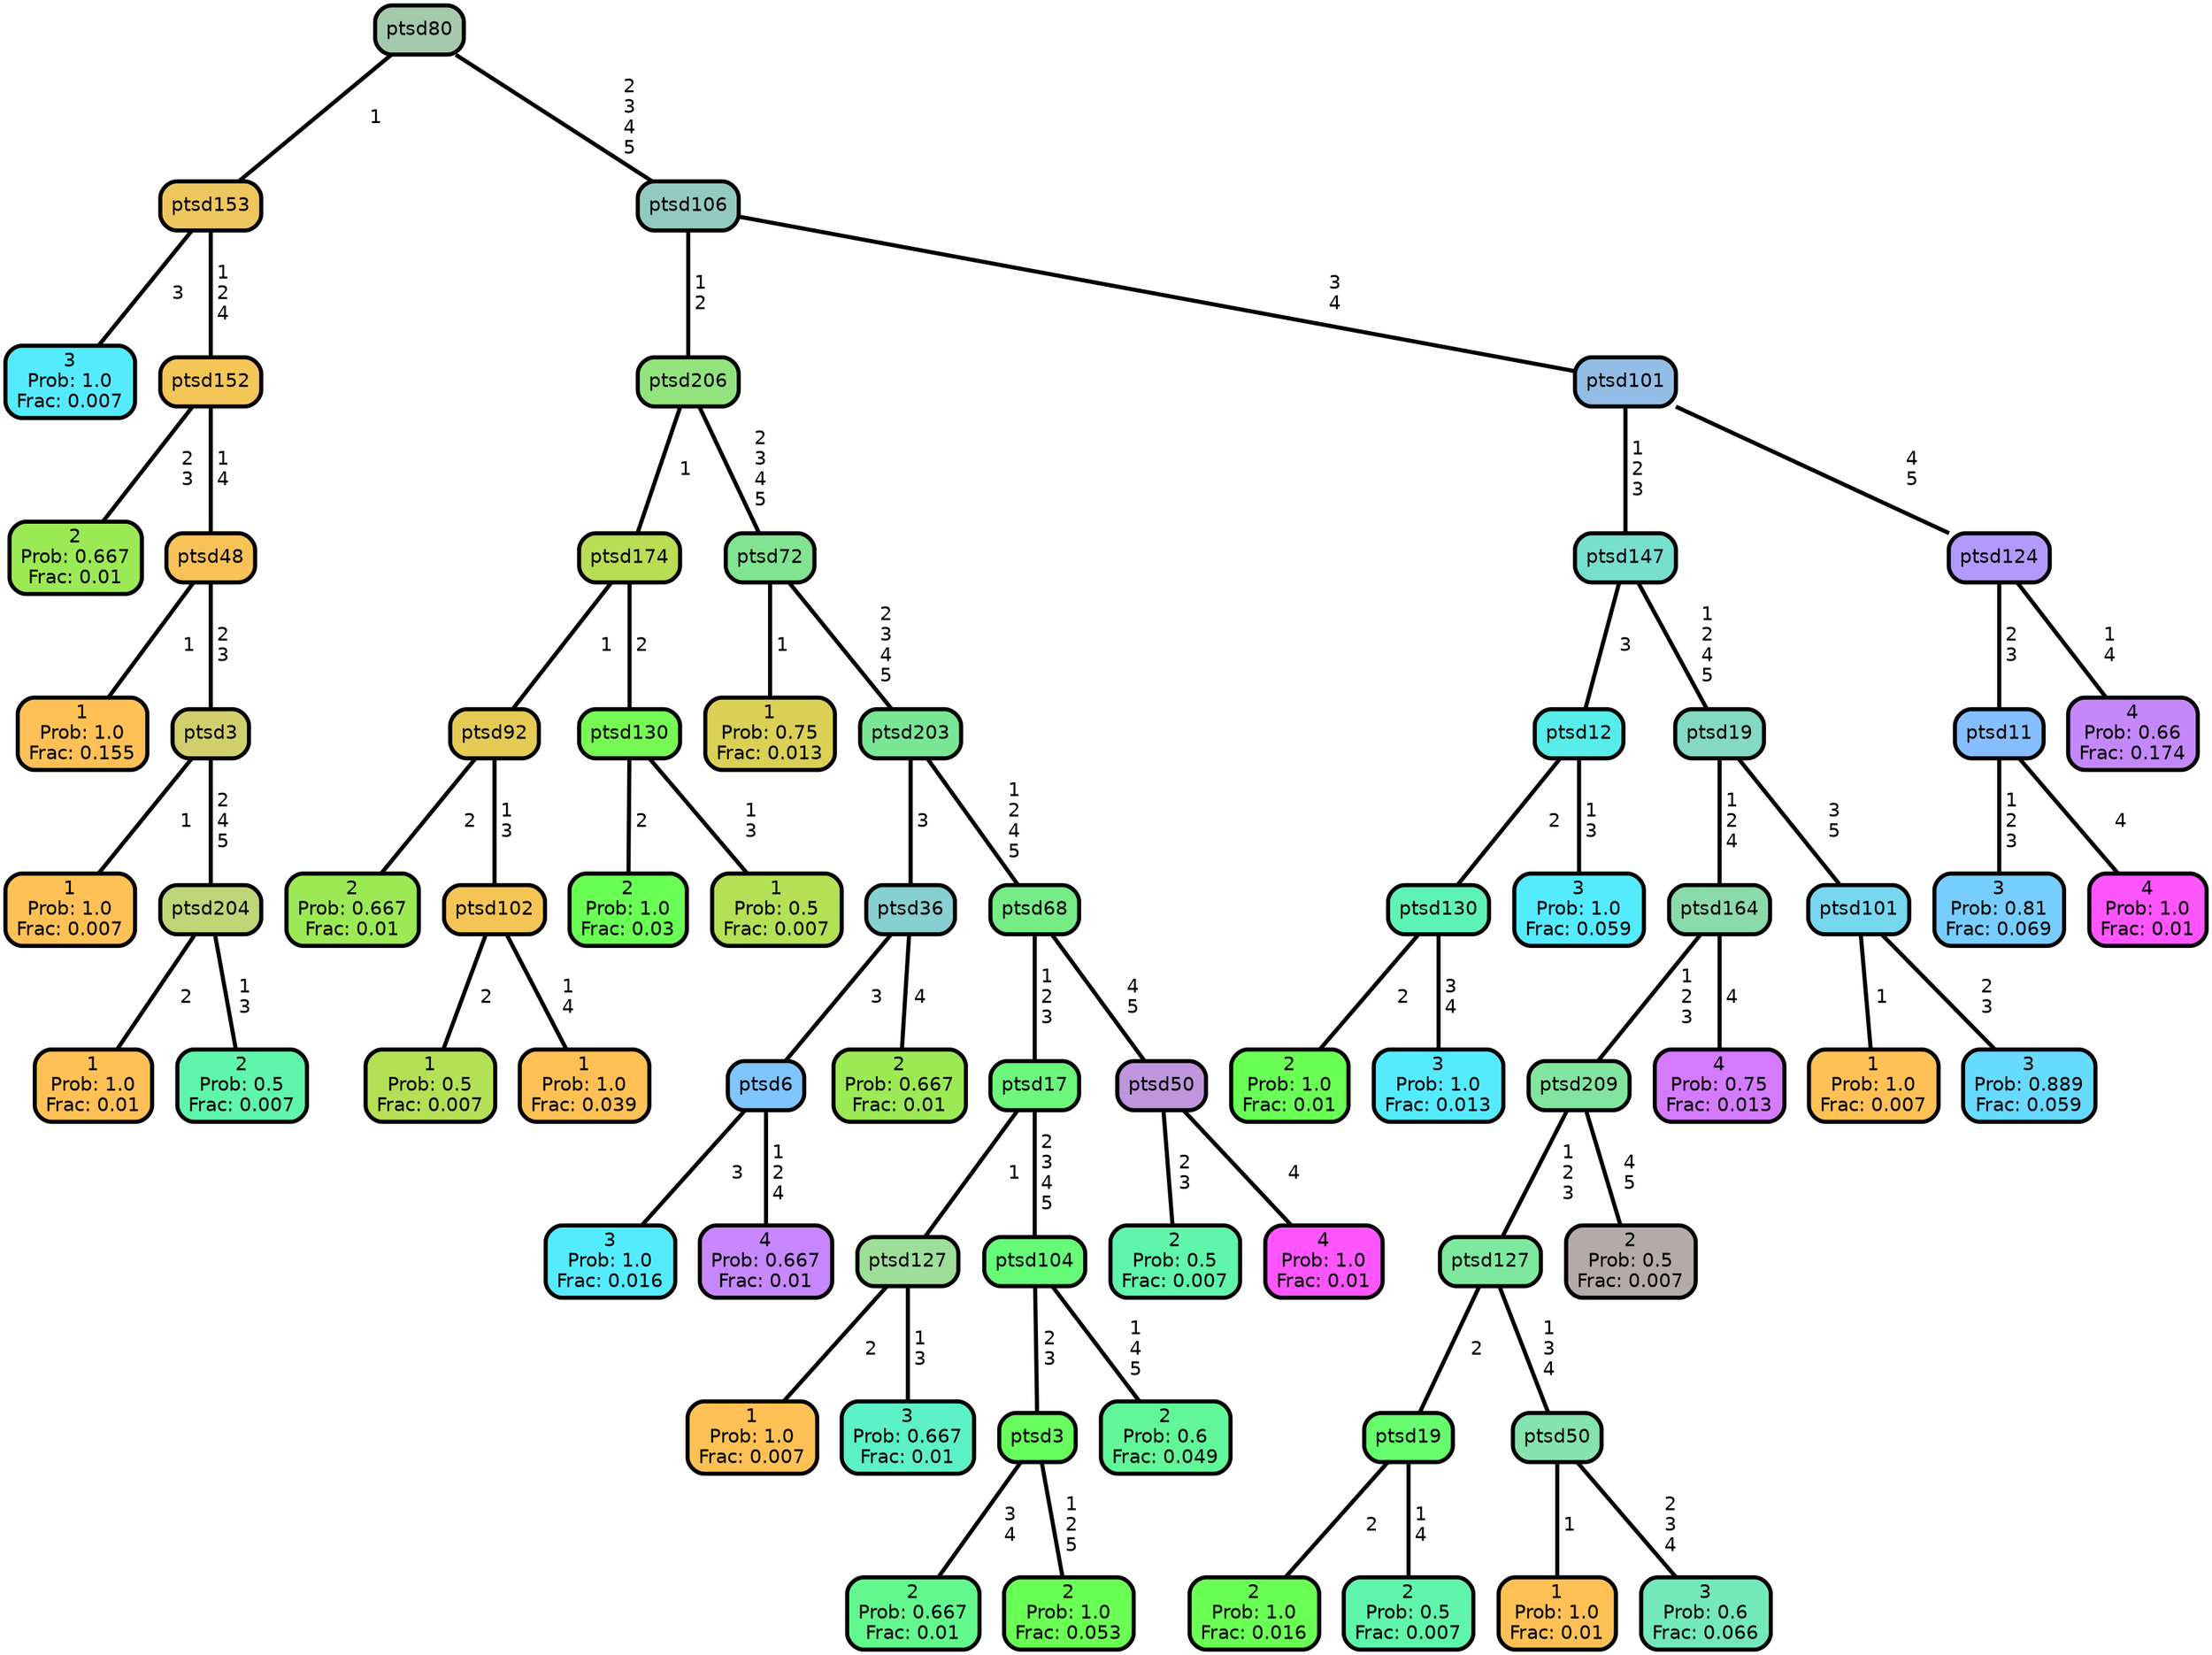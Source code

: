 graph Tree {
node [shape=box, style="filled, rounded",color="black",penwidth="3",fontcolor="black",                 fontname=helvetica] ;
graph [ranksep="0 equally", splines=straight,                 bgcolor=transparent, dpi=200] ;
edge [fontname=helvetica, color=black] ;
0 [label="3
Prob: 1.0
Frac: 0.007", fillcolor="#55ebff"] ;
1 [label="ptsd153", fillcolor="#eec65d"] ;
2 [label="2
Prob: 0.667
Frac: 0.01", fillcolor="#9bea55"] ;
3 [label="ptsd152", fillcolor="#f4c557"] ;
4 [label="1
Prob: 1.0
Frac: 0.155", fillcolor="#ffc155"] ;
5 [label="ptsd48", fillcolor="#f9c258"] ;
6 [label="1
Prob: 1.0
Frac: 0.007", fillcolor="#ffc155"] ;
7 [label="ptsd3", fillcolor="#d1cf6d"] ;
8 [label="1
Prob: 1.0
Frac: 0.01", fillcolor="#ffc155"] ;
9 [label="ptsd204", fillcolor="#bfd577"] ;
10 [label="2
Prob: 0.5
Frac: 0.007", fillcolor="#5ff5aa"] ;
11 [label="ptsd80", fillcolor="#a4c9ad"] ;
12 [label="2
Prob: 0.667
Frac: 0.01", fillcolor="#9bea55"] ;
13 [label="ptsd92", fillcolor="#e4cb55"] ;
14 [label="1
Prob: 0.5
Frac: 0.007", fillcolor="#b4e055"] ;
15 [label="ptsd102", fillcolor="#f4c555"] ;
16 [label="1
Prob: 1.0
Frac: 0.039", fillcolor="#ffc155"] ;
17 [label="ptsd174", fillcolor="#b9dd55"] ;
18 [label="2
Prob: 1.0
Frac: 0.03", fillcolor="#6aff55"] ;
19 [label="ptsd130", fillcolor="#77f955"] ;
20 [label="1
Prob: 0.5
Frac: 0.007", fillcolor="#b4e055"] ;
21 [label="ptsd206", fillcolor="#92e27e"] ;
22 [label="1
Prob: 0.75
Frac: 0.013", fillcolor="#d9d055"] ;
23 [label="ptsd72", fillcolor="#80e491"] ;
24 [label="3
Prob: 1.0
Frac: 0.016", fillcolor="#55ebff"] ;
25 [label="ptsd6", fillcolor="#7fc5ff"] ;
26 [label="4
Prob: 0.667
Frac: 0.01", fillcolor="#c687ff"] ;
27 [label="ptsd36", fillcolor="#87cfd0"] ;
28 [label="2
Prob: 0.667
Frac: 0.01", fillcolor="#9bea55"] ;
29 [label="ptsd203", fillcolor="#79e695"] ;
30 [label="1
Prob: 1.0
Frac: 0.007", fillcolor="#ffc155"] ;
31 [label="ptsd127", fillcolor="#9dde99"] ;
32 [label="3
Prob: 0.667
Frac: 0.01", fillcolor="#5cf1c6"] ;
33 [label="ptsd17", fillcolor="#6cf77c"] ;
34 [label="2
Prob: 0.667
Frac: 0.01", fillcolor="#63f88d"] ;
35 [label="ptsd3", fillcolor="#68fd5d"] ;
36 [label="2
Prob: 1.0
Frac: 0.053", fillcolor="#6aff55"] ;
37 [label="ptsd104", fillcolor="#65fa78"] ;
38 [label="2
Prob: 0.6
Frac: 0.049", fillcolor="#61f799"] ;
39 [label="ptsd68", fillcolor="#76ec87"] ;
40 [label="2
Prob: 0.5
Frac: 0.007", fillcolor="#5ff5aa"] ;
41 [label="ptsd50", fillcolor="#bf95dd"] ;
42 [label="4
Prob: 1.0
Frac: 0.01", fillcolor="#ff55ff"] ;
43 [label="ptsd106", fillcolor="#93cac0"] ;
44 [label="2
Prob: 1.0
Frac: 0.01", fillcolor="#6aff55"] ;
45 [label="ptsd130", fillcolor="#5ef3b6"] ;
46 [label="3
Prob: 1.0
Frac: 0.013", fillcolor="#55ebff"] ;
47 [label="ptsd12", fillcolor="#57edea"] ;
48 [label="3
Prob: 1.0
Frac: 0.059", fillcolor="#55ebff"] ;
49 [label="ptsd147", fillcolor="#76dfce"] ;
50 [label="2
Prob: 1.0
Frac: 0.016", fillcolor="#6aff55"] ;
51 [label="ptsd19", fillcolor="#67fc6d"] ;
52 [label="2
Prob: 0.5
Frac: 0.007", fillcolor="#5ff5aa"] ;
53 [label="ptsd127", fillcolor="#7ee99e"] ;
54 [label="1
Prob: 1.0
Frac: 0.01", fillcolor="#ffc155"] ;
55 [label="ptsd50", fillcolor="#85e4ad"] ;
56 [label="3
Prob: 0.6
Frac: 0.066", fillcolor="#73e9bb"] ;
57 [label="ptsd209", fillcolor="#82e59f"] ;
58 [label="2
Prob: 0.5
Frac: 0.007", fillcolor="#b4aaaa"] ;
59 [label="ptsd164", fillcolor="#8bdaaa"] ;
60 [label="4
Prob: 0.75
Frac: 0.013", fillcolor="#d47aff"] ;
61 [label="ptsd19", fillcolor="#84d9c2"] ;
62 [label="1
Prob: 1.0
Frac: 0.007", fillcolor="#ffc155"] ;
63 [label="ptsd101", fillcolor="#77d7ee"] ;
64 [label="3
Prob: 0.889
Frac: 0.059", fillcolor="#67daff"] ;
65 [label="ptsd101", fillcolor="#93bde5"] ;
66 [label="3
Prob: 0.81
Frac: 0.069", fillcolor="#75ceff"] ;
67 [label="ptsd11", fillcolor="#86bfff"] ;
68 [label="4
Prob: 1.0
Frac: 0.01", fillcolor="#ff55ff"] ;
69 [label="ptsd124", fillcolor="#b299fc"] ;
70 [label="4
Prob: 0.66
Frac: 0.174", fillcolor="#c588fb"] ;
1 -- 0 [label=" 3",penwidth=3] ;
1 -- 3 [label=" 1\n 2\n 4",penwidth=3] ;
3 -- 2 [label=" 2\n 3",penwidth=3] ;
3 -- 5 [label=" 1\n 4",penwidth=3] ;
5 -- 4 [label=" 1",penwidth=3] ;
5 -- 7 [label=" 2\n 3",penwidth=3] ;
7 -- 6 [label=" 1",penwidth=3] ;
7 -- 9 [label=" 2\n 4\n 5",penwidth=3] ;
9 -- 8 [label=" 2",penwidth=3] ;
9 -- 10 [label=" 1\n 3",penwidth=3] ;
11 -- 1 [label=" 1",penwidth=3] ;
11 -- 43 [label=" 2\n 3\n 4\n 5",penwidth=3] ;
13 -- 12 [label=" 2",penwidth=3] ;
13 -- 15 [label=" 1\n 3",penwidth=3] ;
15 -- 14 [label=" 2",penwidth=3] ;
15 -- 16 [label=" 1\n 4",penwidth=3] ;
17 -- 13 [label=" 1",penwidth=3] ;
17 -- 19 [label=" 2",penwidth=3] ;
19 -- 18 [label=" 2",penwidth=3] ;
19 -- 20 [label=" 1\n 3",penwidth=3] ;
21 -- 17 [label=" 1",penwidth=3] ;
21 -- 23 [label=" 2\n 3\n 4\n 5",penwidth=3] ;
23 -- 22 [label=" 1",penwidth=3] ;
23 -- 29 [label=" 2\n 3\n 4\n 5",penwidth=3] ;
25 -- 24 [label=" 3",penwidth=3] ;
25 -- 26 [label=" 1\n 2\n 4",penwidth=3] ;
27 -- 25 [label=" 3",penwidth=3] ;
27 -- 28 [label=" 4",penwidth=3] ;
29 -- 27 [label=" 3",penwidth=3] ;
29 -- 39 [label=" 1\n 2\n 4\n 5",penwidth=3] ;
31 -- 30 [label=" 2",penwidth=3] ;
31 -- 32 [label=" 1\n 3",penwidth=3] ;
33 -- 31 [label=" 1",penwidth=3] ;
33 -- 37 [label=" 2\n 3\n 4\n 5",penwidth=3] ;
35 -- 34 [label=" 3\n 4",penwidth=3] ;
35 -- 36 [label=" 1\n 2\n 5",penwidth=3] ;
37 -- 35 [label=" 2\n 3",penwidth=3] ;
37 -- 38 [label=" 1\n 4\n 5",penwidth=3] ;
39 -- 33 [label=" 1\n 2\n 3",penwidth=3] ;
39 -- 41 [label=" 4\n 5",penwidth=3] ;
41 -- 40 [label=" 2\n 3",penwidth=3] ;
41 -- 42 [label=" 4",penwidth=3] ;
43 -- 21 [label=" 1\n 2",penwidth=3] ;
43 -- 65 [label=" 3\n 4",penwidth=3] ;
45 -- 44 [label=" 2",penwidth=3] ;
45 -- 46 [label=" 3\n 4",penwidth=3] ;
47 -- 45 [label=" 2",penwidth=3] ;
47 -- 48 [label=" 1\n 3",penwidth=3] ;
49 -- 47 [label=" 3",penwidth=3] ;
49 -- 61 [label=" 1\n 2\n 4\n 5",penwidth=3] ;
51 -- 50 [label=" 2",penwidth=3] ;
51 -- 52 [label=" 1\n 4",penwidth=3] ;
53 -- 51 [label=" 2",penwidth=3] ;
53 -- 55 [label=" 1\n 3\n 4",penwidth=3] ;
55 -- 54 [label=" 1",penwidth=3] ;
55 -- 56 [label=" 2\n 3\n 4",penwidth=3] ;
57 -- 53 [label=" 1\n 2\n 3",penwidth=3] ;
57 -- 58 [label=" 4\n 5",penwidth=3] ;
59 -- 57 [label=" 1\n 2\n 3",penwidth=3] ;
59 -- 60 [label=" 4",penwidth=3] ;
61 -- 59 [label=" 1\n 2\n 4",penwidth=3] ;
61 -- 63 [label=" 3\n 5",penwidth=3] ;
63 -- 62 [label=" 1",penwidth=3] ;
63 -- 64 [label=" 2\n 3",penwidth=3] ;
65 -- 49 [label=" 1\n 2\n 3",penwidth=3] ;
65 -- 69 [label=" 4\n 5",penwidth=3] ;
67 -- 66 [label=" 1\n 2\n 3",penwidth=3] ;
67 -- 68 [label=" 4",penwidth=3] ;
69 -- 67 [label=" 2\n 3",penwidth=3] ;
69 -- 70 [label=" 1\n 4",penwidth=3] ;
{rank = same;}}